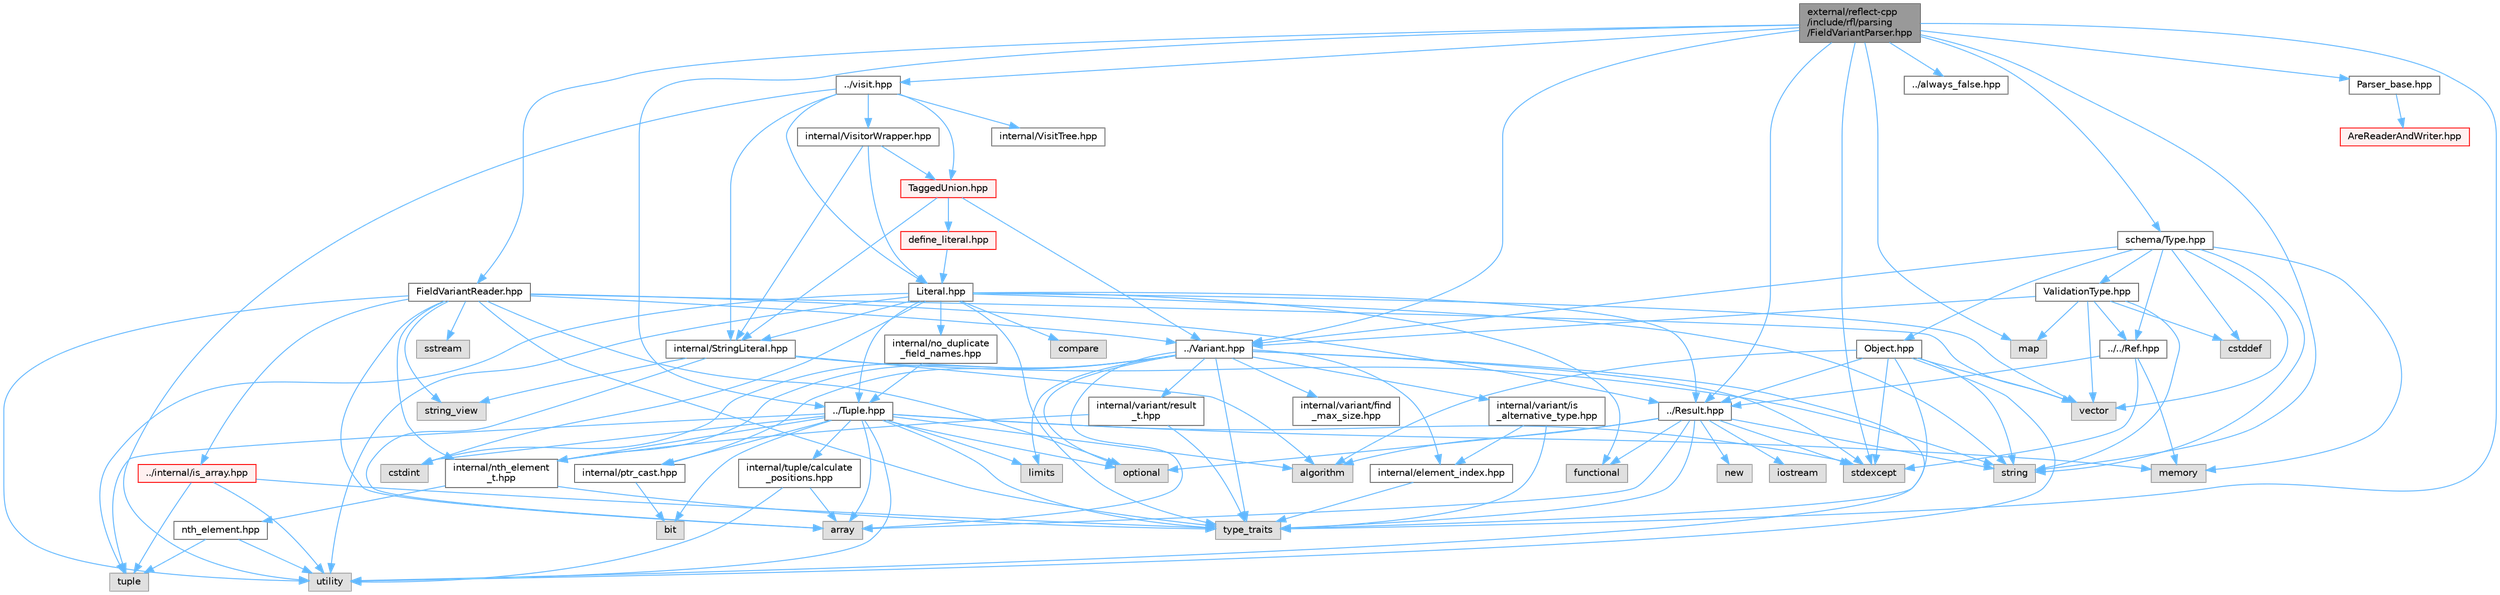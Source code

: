 digraph "external/reflect-cpp/include/rfl/parsing/FieldVariantParser.hpp"
{
 // LATEX_PDF_SIZE
  bgcolor="transparent";
  edge [fontname=Helvetica,fontsize=10,labelfontname=Helvetica,labelfontsize=10];
  node [fontname=Helvetica,fontsize=10,shape=box,height=0.2,width=0.4];
  Node1 [id="Node000001",label="external/reflect-cpp\l/include/rfl/parsing\l/FieldVariantParser.hpp",height=0.2,width=0.4,color="gray40", fillcolor="grey60", style="filled", fontcolor="black",tooltip=" "];
  Node1 -> Node2 [id="edge1_Node000001_Node000002",color="steelblue1",style="solid",tooltip=" "];
  Node2 [id="Node000002",label="map",height=0.2,width=0.4,color="grey60", fillcolor="#E0E0E0", style="filled",tooltip=" "];
  Node1 -> Node3 [id="edge2_Node000001_Node000003",color="steelblue1",style="solid",tooltip=" "];
  Node3 [id="Node000003",label="stdexcept",height=0.2,width=0.4,color="grey60", fillcolor="#E0E0E0", style="filled",tooltip=" "];
  Node1 -> Node4 [id="edge3_Node000001_Node000004",color="steelblue1",style="solid",tooltip=" "];
  Node4 [id="Node000004",label="string",height=0.2,width=0.4,color="grey60", fillcolor="#E0E0E0", style="filled",tooltip=" "];
  Node1 -> Node5 [id="edge4_Node000001_Node000005",color="steelblue1",style="solid",tooltip=" "];
  Node5 [id="Node000005",label="type_traits",height=0.2,width=0.4,color="grey60", fillcolor="#E0E0E0", style="filled",tooltip=" "];
  Node1 -> Node6 [id="edge5_Node000001_Node000006",color="steelblue1",style="solid",tooltip=" "];
  Node6 [id="Node000006",label="../Result.hpp",height=0.2,width=0.4,color="grey40", fillcolor="white", style="filled",URL="$_result_8hpp.html",tooltip=" "];
  Node6 -> Node7 [id="edge6_Node000006_Node000007",color="steelblue1",style="solid",tooltip=" "];
  Node7 [id="Node000007",label="algorithm",height=0.2,width=0.4,color="grey60", fillcolor="#E0E0E0", style="filled",tooltip=" "];
  Node6 -> Node8 [id="edge7_Node000006_Node000008",color="steelblue1",style="solid",tooltip=" "];
  Node8 [id="Node000008",label="array",height=0.2,width=0.4,color="grey60", fillcolor="#E0E0E0", style="filled",tooltip=" "];
  Node6 -> Node9 [id="edge8_Node000006_Node000009",color="steelblue1",style="solid",tooltip=" "];
  Node9 [id="Node000009",label="functional",height=0.2,width=0.4,color="grey60", fillcolor="#E0E0E0", style="filled",tooltip=" "];
  Node6 -> Node10 [id="edge9_Node000006_Node000010",color="steelblue1",style="solid",tooltip=" "];
  Node10 [id="Node000010",label="iostream",height=0.2,width=0.4,color="grey60", fillcolor="#E0E0E0", style="filled",tooltip=" "];
  Node6 -> Node11 [id="edge10_Node000006_Node000011",color="steelblue1",style="solid",tooltip=" "];
  Node11 [id="Node000011",label="new",height=0.2,width=0.4,color="grey60", fillcolor="#E0E0E0", style="filled",tooltip=" "];
  Node6 -> Node12 [id="edge11_Node000006_Node000012",color="steelblue1",style="solid",tooltip=" "];
  Node12 [id="Node000012",label="optional",height=0.2,width=0.4,color="grey60", fillcolor="#E0E0E0", style="filled",tooltip=" "];
  Node6 -> Node3 [id="edge12_Node000006_Node000003",color="steelblue1",style="solid",tooltip=" "];
  Node6 -> Node4 [id="edge13_Node000006_Node000004",color="steelblue1",style="solid",tooltip=" "];
  Node6 -> Node5 [id="edge14_Node000006_Node000005",color="steelblue1",style="solid",tooltip=" "];
  Node1 -> Node13 [id="edge15_Node000001_Node000013",color="steelblue1",style="solid",tooltip=" "];
  Node13 [id="Node000013",label="../Tuple.hpp",height=0.2,width=0.4,color="grey40", fillcolor="white", style="filled",URL="$_tuple_8hpp.html",tooltip=" "];
  Node13 -> Node7 [id="edge16_Node000013_Node000007",color="steelblue1",style="solid",tooltip=" "];
  Node13 -> Node8 [id="edge17_Node000013_Node000008",color="steelblue1",style="solid",tooltip=" "];
  Node13 -> Node14 [id="edge18_Node000013_Node000014",color="steelblue1",style="solid",tooltip=" "];
  Node14 [id="Node000014",label="bit",height=0.2,width=0.4,color="grey60", fillcolor="#E0E0E0", style="filled",tooltip=" "];
  Node13 -> Node15 [id="edge19_Node000013_Node000015",color="steelblue1",style="solid",tooltip=" "];
  Node15 [id="Node000015",label="cstdint",height=0.2,width=0.4,color="grey60", fillcolor="#E0E0E0", style="filled",tooltip=" "];
  Node13 -> Node16 [id="edge20_Node000013_Node000016",color="steelblue1",style="solid",tooltip=" "];
  Node16 [id="Node000016",label="limits",height=0.2,width=0.4,color="grey60", fillcolor="#E0E0E0", style="filled",tooltip=" "];
  Node13 -> Node17 [id="edge21_Node000013_Node000017",color="steelblue1",style="solid",tooltip=" "];
  Node17 [id="Node000017",label="memory",height=0.2,width=0.4,color="grey60", fillcolor="#E0E0E0", style="filled",tooltip=" "];
  Node13 -> Node12 [id="edge22_Node000013_Node000012",color="steelblue1",style="solid",tooltip=" "];
  Node13 -> Node3 [id="edge23_Node000013_Node000003",color="steelblue1",style="solid",tooltip=" "];
  Node13 -> Node18 [id="edge24_Node000013_Node000018",color="steelblue1",style="solid",tooltip=" "];
  Node18 [id="Node000018",label="tuple",height=0.2,width=0.4,color="grey60", fillcolor="#E0E0E0", style="filled",tooltip=" "];
  Node13 -> Node5 [id="edge25_Node000013_Node000005",color="steelblue1",style="solid",tooltip=" "];
  Node13 -> Node19 [id="edge26_Node000013_Node000019",color="steelblue1",style="solid",tooltip=" "];
  Node19 [id="Node000019",label="utility",height=0.2,width=0.4,color="grey60", fillcolor="#E0E0E0", style="filled",tooltip=" "];
  Node13 -> Node20 [id="edge27_Node000013_Node000020",color="steelblue1",style="solid",tooltip=" "];
  Node20 [id="Node000020",label="internal/nth_element\l_t.hpp",height=0.2,width=0.4,color="grey40", fillcolor="white", style="filled",URL="$nth__element__t_8hpp.html",tooltip=" "];
  Node20 -> Node5 [id="edge28_Node000020_Node000005",color="steelblue1",style="solid",tooltip=" "];
  Node20 -> Node21 [id="edge29_Node000020_Node000021",color="steelblue1",style="solid",tooltip=" "];
  Node21 [id="Node000021",label="nth_element.hpp",height=0.2,width=0.4,color="grey40", fillcolor="white", style="filled",URL="$nth__element_8hpp.html",tooltip=" "];
  Node21 -> Node18 [id="edge30_Node000021_Node000018",color="steelblue1",style="solid",tooltip=" "];
  Node21 -> Node19 [id="edge31_Node000021_Node000019",color="steelblue1",style="solid",tooltip=" "];
  Node13 -> Node22 [id="edge32_Node000013_Node000022",color="steelblue1",style="solid",tooltip=" "];
  Node22 [id="Node000022",label="internal/ptr_cast.hpp",height=0.2,width=0.4,color="grey40", fillcolor="white", style="filled",URL="$ptr__cast_8hpp.html",tooltip=" "];
  Node22 -> Node14 [id="edge33_Node000022_Node000014",color="steelblue1",style="solid",tooltip=" "];
  Node13 -> Node23 [id="edge34_Node000013_Node000023",color="steelblue1",style="solid",tooltip=" "];
  Node23 [id="Node000023",label="internal/tuple/calculate\l_positions.hpp",height=0.2,width=0.4,color="grey40", fillcolor="white", style="filled",URL="$calculate__positions_8hpp.html",tooltip=" "];
  Node23 -> Node8 [id="edge35_Node000023_Node000008",color="steelblue1",style="solid",tooltip=" "];
  Node23 -> Node19 [id="edge36_Node000023_Node000019",color="steelblue1",style="solid",tooltip=" "];
  Node1 -> Node24 [id="edge37_Node000001_Node000024",color="steelblue1",style="solid",tooltip=" "];
  Node24 [id="Node000024",label="../Variant.hpp",height=0.2,width=0.4,color="grey40", fillcolor="white", style="filled",URL="$_variant_8hpp.html",tooltip=" "];
  Node24 -> Node8 [id="edge38_Node000024_Node000008",color="steelblue1",style="solid",tooltip=" "];
  Node24 -> Node15 [id="edge39_Node000024_Node000015",color="steelblue1",style="solid",tooltip=" "];
  Node24 -> Node16 [id="edge40_Node000024_Node000016",color="steelblue1",style="solid",tooltip=" "];
  Node24 -> Node12 [id="edge41_Node000024_Node000012",color="steelblue1",style="solid",tooltip=" "];
  Node24 -> Node3 [id="edge42_Node000024_Node000003",color="steelblue1",style="solid",tooltip=" "];
  Node24 -> Node5 [id="edge43_Node000024_Node000005",color="steelblue1",style="solid",tooltip=" "];
  Node24 -> Node19 [id="edge44_Node000024_Node000019",color="steelblue1",style="solid",tooltip=" "];
  Node24 -> Node25 [id="edge45_Node000024_Node000025",color="steelblue1",style="solid",tooltip=" "];
  Node25 [id="Node000025",label="internal/element_index.hpp",height=0.2,width=0.4,color="grey40", fillcolor="white", style="filled",URL="$element__index_8hpp.html",tooltip=" "];
  Node25 -> Node5 [id="edge46_Node000025_Node000005",color="steelblue1",style="solid",tooltip=" "];
  Node24 -> Node20 [id="edge47_Node000024_Node000020",color="steelblue1",style="solid",tooltip=" "];
  Node24 -> Node26 [id="edge48_Node000024_Node000026",color="steelblue1",style="solid",tooltip=" "];
  Node26 [id="Node000026",label="internal/variant/find\l_max_size.hpp",height=0.2,width=0.4,color="grey40", fillcolor="white", style="filled",URL="$find__max__size_8hpp.html",tooltip=" "];
  Node24 -> Node27 [id="edge49_Node000024_Node000027",color="steelblue1",style="solid",tooltip=" "];
  Node27 [id="Node000027",label="internal/variant/is\l_alternative_type.hpp",height=0.2,width=0.4,color="grey40", fillcolor="white", style="filled",URL="$is__alternative__type_8hpp.html",tooltip=" "];
  Node27 -> Node5 [id="edge50_Node000027_Node000005",color="steelblue1",style="solid",tooltip=" "];
  Node27 -> Node25 [id="edge51_Node000027_Node000025",color="steelblue1",style="solid",tooltip=" "];
  Node24 -> Node28 [id="edge52_Node000024_Node000028",color="steelblue1",style="solid",tooltip=" "];
  Node28 [id="Node000028",label="internal/variant/result\l_t.hpp",height=0.2,width=0.4,color="grey40", fillcolor="white", style="filled",URL="$result__t_8hpp.html",tooltip=" "];
  Node28 -> Node5 [id="edge53_Node000028_Node000005",color="steelblue1",style="solid",tooltip=" "];
  Node28 -> Node20 [id="edge54_Node000028_Node000020",color="steelblue1",style="solid",tooltip=" "];
  Node24 -> Node22 [id="edge55_Node000024_Node000022",color="steelblue1",style="solid",tooltip=" "];
  Node1 -> Node29 [id="edge56_Node000001_Node000029",color="steelblue1",style="solid",tooltip=" "];
  Node29 [id="Node000029",label="../always_false.hpp",height=0.2,width=0.4,color="grey40", fillcolor="white", style="filled",URL="$always__false_8hpp.html",tooltip=" "];
  Node1 -> Node30 [id="edge57_Node000001_Node000030",color="steelblue1",style="solid",tooltip=" "];
  Node30 [id="Node000030",label="../visit.hpp",height=0.2,width=0.4,color="grey40", fillcolor="white", style="filled",URL="$visit_8hpp.html",tooltip=" "];
  Node30 -> Node19 [id="edge58_Node000030_Node000019",color="steelblue1",style="solid",tooltip=" "];
  Node30 -> Node31 [id="edge59_Node000030_Node000031",color="steelblue1",style="solid",tooltip=" "];
  Node31 [id="Node000031",label="Literal.hpp",height=0.2,width=0.4,color="grey40", fillcolor="white", style="filled",URL="$_literal_8hpp.html",tooltip=" "];
  Node31 -> Node32 [id="edge60_Node000031_Node000032",color="steelblue1",style="solid",tooltip=" "];
  Node32 [id="Node000032",label="compare",height=0.2,width=0.4,color="grey60", fillcolor="#E0E0E0", style="filled",tooltip=" "];
  Node31 -> Node15 [id="edge61_Node000031_Node000015",color="steelblue1",style="solid",tooltip=" "];
  Node31 -> Node9 [id="edge62_Node000031_Node000009",color="steelblue1",style="solid",tooltip=" "];
  Node31 -> Node4 [id="edge63_Node000031_Node000004",color="steelblue1",style="solid",tooltip=" "];
  Node31 -> Node18 [id="edge64_Node000031_Node000018",color="steelblue1",style="solid",tooltip=" "];
  Node31 -> Node5 [id="edge65_Node000031_Node000005",color="steelblue1",style="solid",tooltip=" "];
  Node31 -> Node19 [id="edge66_Node000031_Node000019",color="steelblue1",style="solid",tooltip=" "];
  Node31 -> Node33 [id="edge67_Node000031_Node000033",color="steelblue1",style="solid",tooltip=" "];
  Node33 [id="Node000033",label="vector",height=0.2,width=0.4,color="grey60", fillcolor="#E0E0E0", style="filled",tooltip=" "];
  Node31 -> Node6 [id="edge68_Node000031_Node000006",color="steelblue1",style="solid",tooltip=" "];
  Node31 -> Node13 [id="edge69_Node000031_Node000013",color="steelblue1",style="solid",tooltip=" "];
  Node31 -> Node34 [id="edge70_Node000031_Node000034",color="steelblue1",style="solid",tooltip=" "];
  Node34 [id="Node000034",label="internal/StringLiteral.hpp",height=0.2,width=0.4,color="grey40", fillcolor="white", style="filled",URL="$_string_literal_8hpp.html",tooltip=" "];
  Node34 -> Node7 [id="edge71_Node000034_Node000007",color="steelblue1",style="solid",tooltip=" "];
  Node34 -> Node8 [id="edge72_Node000034_Node000008",color="steelblue1",style="solid",tooltip=" "];
  Node34 -> Node4 [id="edge73_Node000034_Node000004",color="steelblue1",style="solid",tooltip=" "];
  Node34 -> Node35 [id="edge74_Node000034_Node000035",color="steelblue1",style="solid",tooltip=" "];
  Node35 [id="Node000035",label="string_view",height=0.2,width=0.4,color="grey60", fillcolor="#E0E0E0", style="filled",tooltip=" "];
  Node31 -> Node36 [id="edge75_Node000031_Node000036",color="steelblue1",style="solid",tooltip=" "];
  Node36 [id="Node000036",label="internal/no_duplicate\l_field_names.hpp",height=0.2,width=0.4,color="grey40", fillcolor="white", style="filled",URL="$no__duplicate__field__names_8hpp.html",tooltip=" "];
  Node36 -> Node13 [id="edge76_Node000036_Node000013",color="steelblue1",style="solid",tooltip=" "];
  Node30 -> Node37 [id="edge77_Node000030_Node000037",color="steelblue1",style="solid",tooltip=" "];
  Node37 [id="Node000037",label="TaggedUnion.hpp",height=0.2,width=0.4,color="red", fillcolor="#FFF0F0", style="filled",URL="$_tagged_union_8hpp.html",tooltip=" "];
  Node37 -> Node24 [id="edge78_Node000037_Node000024",color="steelblue1",style="solid",tooltip=" "];
  Node37 -> Node38 [id="edge79_Node000037_Node000038",color="steelblue1",style="solid",tooltip=" "];
  Node38 [id="Node000038",label="define_literal.hpp",height=0.2,width=0.4,color="red", fillcolor="#FFF0F0", style="filled",URL="$define__literal_8hpp.html",tooltip=" "];
  Node38 -> Node31 [id="edge80_Node000038_Node000031",color="steelblue1",style="solid",tooltip=" "];
  Node37 -> Node34 [id="edge81_Node000037_Node000034",color="steelblue1",style="solid",tooltip=" "];
  Node30 -> Node34 [id="edge82_Node000030_Node000034",color="steelblue1",style="solid",tooltip=" "];
  Node30 -> Node104 [id="edge83_Node000030_Node000104",color="steelblue1",style="solid",tooltip=" "];
  Node104 [id="Node000104",label="internal/VisitTree.hpp",height=0.2,width=0.4,color="grey40", fillcolor="white", style="filled",URL="$_visit_tree_8hpp.html",tooltip=" "];
  Node30 -> Node105 [id="edge84_Node000030_Node000105",color="steelblue1",style="solid",tooltip=" "];
  Node105 [id="Node000105",label="internal/VisitorWrapper.hpp",height=0.2,width=0.4,color="grey40", fillcolor="white", style="filled",URL="$_visitor_wrapper_8hpp.html",tooltip=" "];
  Node105 -> Node31 [id="edge85_Node000105_Node000031",color="steelblue1",style="solid",tooltip=" "];
  Node105 -> Node37 [id="edge86_Node000105_Node000037",color="steelblue1",style="solid",tooltip=" "];
  Node105 -> Node34 [id="edge87_Node000105_Node000034",color="steelblue1",style="solid",tooltip=" "];
  Node1 -> Node106 [id="edge88_Node000001_Node000106",color="steelblue1",style="solid",tooltip=" "];
  Node106 [id="Node000106",label="FieldVariantReader.hpp",height=0.2,width=0.4,color="grey40", fillcolor="white", style="filled",URL="$_field_variant_reader_8hpp.html",tooltip=" "];
  Node106 -> Node8 [id="edge89_Node000106_Node000008",color="steelblue1",style="solid",tooltip=" "];
  Node106 -> Node12 [id="edge90_Node000106_Node000012",color="steelblue1",style="solid",tooltip=" "];
  Node106 -> Node107 [id="edge91_Node000106_Node000107",color="steelblue1",style="solid",tooltip=" "];
  Node107 [id="Node000107",label="sstream",height=0.2,width=0.4,color="grey60", fillcolor="#E0E0E0", style="filled",tooltip=" "];
  Node106 -> Node35 [id="edge92_Node000106_Node000035",color="steelblue1",style="solid",tooltip=" "];
  Node106 -> Node5 [id="edge93_Node000106_Node000005",color="steelblue1",style="solid",tooltip=" "];
  Node106 -> Node19 [id="edge94_Node000106_Node000019",color="steelblue1",style="solid",tooltip=" "];
  Node106 -> Node33 [id="edge95_Node000106_Node000033",color="steelblue1",style="solid",tooltip=" "];
  Node106 -> Node6 [id="edge96_Node000106_Node000006",color="steelblue1",style="solid",tooltip=" "];
  Node106 -> Node24 [id="edge97_Node000106_Node000024",color="steelblue1",style="solid",tooltip=" "];
  Node106 -> Node108 [id="edge98_Node000106_Node000108",color="steelblue1",style="solid",tooltip=" "];
  Node108 [id="Node000108",label="../internal/is_array.hpp",height=0.2,width=0.4,color="red", fillcolor="#FFF0F0", style="filled",URL="$is__array_8hpp.html",tooltip=" "];
  Node108 -> Node18 [id="edge99_Node000108_Node000018",color="steelblue1",style="solid",tooltip=" "];
  Node108 -> Node5 [id="edge100_Node000108_Node000005",color="steelblue1",style="solid",tooltip=" "];
  Node108 -> Node19 [id="edge101_Node000108_Node000019",color="steelblue1",style="solid",tooltip=" "];
  Node106 -> Node20 [id="edge102_Node000106_Node000020",color="steelblue1",style="solid",tooltip=" "];
  Node1 -> Node109 [id="edge103_Node000001_Node000109",color="steelblue1",style="solid",tooltip=" "];
  Node109 [id="Node000109",label="Parser_base.hpp",height=0.2,width=0.4,color="grey40", fillcolor="white", style="filled",URL="$_parser__base_8hpp.html",tooltip=" "];
  Node109 -> Node110 [id="edge104_Node000109_Node000110",color="steelblue1",style="solid",tooltip=" "];
  Node110 [id="Node000110",label="AreReaderAndWriter.hpp",height=0.2,width=0.4,color="red", fillcolor="#FFF0F0", style="filled",URL="$_are_reader_and_writer_8hpp.html",tooltip=" "];
  Node1 -> Node117 [id="edge105_Node000001_Node000117",color="steelblue1",style="solid",tooltip=" "];
  Node117 [id="Node000117",label="schema/Type.hpp",height=0.2,width=0.4,color="grey40", fillcolor="white", style="filled",URL="$parsing_2schema_2_type_8hpp.html",tooltip=" "];
  Node117 -> Node48 [id="edge106_Node000117_Node000048",color="steelblue1",style="solid",tooltip=" "];
  Node48 [id="Node000048",label="cstddef",height=0.2,width=0.4,color="grey60", fillcolor="#E0E0E0", style="filled",tooltip=" "];
  Node117 -> Node17 [id="edge107_Node000117_Node000017",color="steelblue1",style="solid",tooltip=" "];
  Node117 -> Node4 [id="edge108_Node000117_Node000004",color="steelblue1",style="solid",tooltip=" "];
  Node117 -> Node33 [id="edge109_Node000117_Node000033",color="steelblue1",style="solid",tooltip=" "];
  Node117 -> Node67 [id="edge110_Node000117_Node000067",color="steelblue1",style="solid",tooltip=" "];
  Node67 [id="Node000067",label="Object.hpp",height=0.2,width=0.4,color="grey40", fillcolor="white", style="filled",URL="$_object_8hpp.html",tooltip=" "];
  Node67 -> Node7 [id="edge111_Node000067_Node000007",color="steelblue1",style="solid",tooltip=" "];
  Node67 -> Node3 [id="edge112_Node000067_Node000003",color="steelblue1",style="solid",tooltip=" "];
  Node67 -> Node4 [id="edge113_Node000067_Node000004",color="steelblue1",style="solid",tooltip=" "];
  Node67 -> Node5 [id="edge114_Node000067_Node000005",color="steelblue1",style="solid",tooltip=" "];
  Node67 -> Node19 [id="edge115_Node000067_Node000019",color="steelblue1",style="solid",tooltip=" "];
  Node67 -> Node33 [id="edge116_Node000067_Node000033",color="steelblue1",style="solid",tooltip=" "];
  Node67 -> Node6 [id="edge117_Node000067_Node000006",color="steelblue1",style="solid",tooltip=" "];
  Node117 -> Node118 [id="edge118_Node000117_Node000118",color="steelblue1",style="solid",tooltip=" "];
  Node118 [id="Node000118",label="../../Ref.hpp",height=0.2,width=0.4,color="grey40", fillcolor="white", style="filled",URL="$_ref_8hpp.html",tooltip=" "];
  Node118 -> Node17 [id="edge119_Node000118_Node000017",color="steelblue1",style="solid",tooltip=" "];
  Node118 -> Node3 [id="edge120_Node000118_Node000003",color="steelblue1",style="solid",tooltip=" "];
  Node118 -> Node6 [id="edge121_Node000118_Node000006",color="steelblue1",style="solid",tooltip=" "];
  Node117 -> Node24 [id="edge122_Node000117_Node000024",color="steelblue1",style="solid",tooltip=" "];
  Node117 -> Node119 [id="edge123_Node000117_Node000119",color="steelblue1",style="solid",tooltip=" "];
  Node119 [id="Node000119",label="ValidationType.hpp",height=0.2,width=0.4,color="grey40", fillcolor="white", style="filled",URL="$_validation_type_8hpp.html",tooltip=" "];
  Node119 -> Node48 [id="edge124_Node000119_Node000048",color="steelblue1",style="solid",tooltip=" "];
  Node119 -> Node2 [id="edge125_Node000119_Node000002",color="steelblue1",style="solid",tooltip=" "];
  Node119 -> Node4 [id="edge126_Node000119_Node000004",color="steelblue1",style="solid",tooltip=" "];
  Node119 -> Node33 [id="edge127_Node000119_Node000033",color="steelblue1",style="solid",tooltip=" "];
  Node119 -> Node118 [id="edge128_Node000119_Node000118",color="steelblue1",style="solid",tooltip=" "];
  Node119 -> Node24 [id="edge129_Node000119_Node000024",color="steelblue1",style="solid",tooltip=" "];
}

